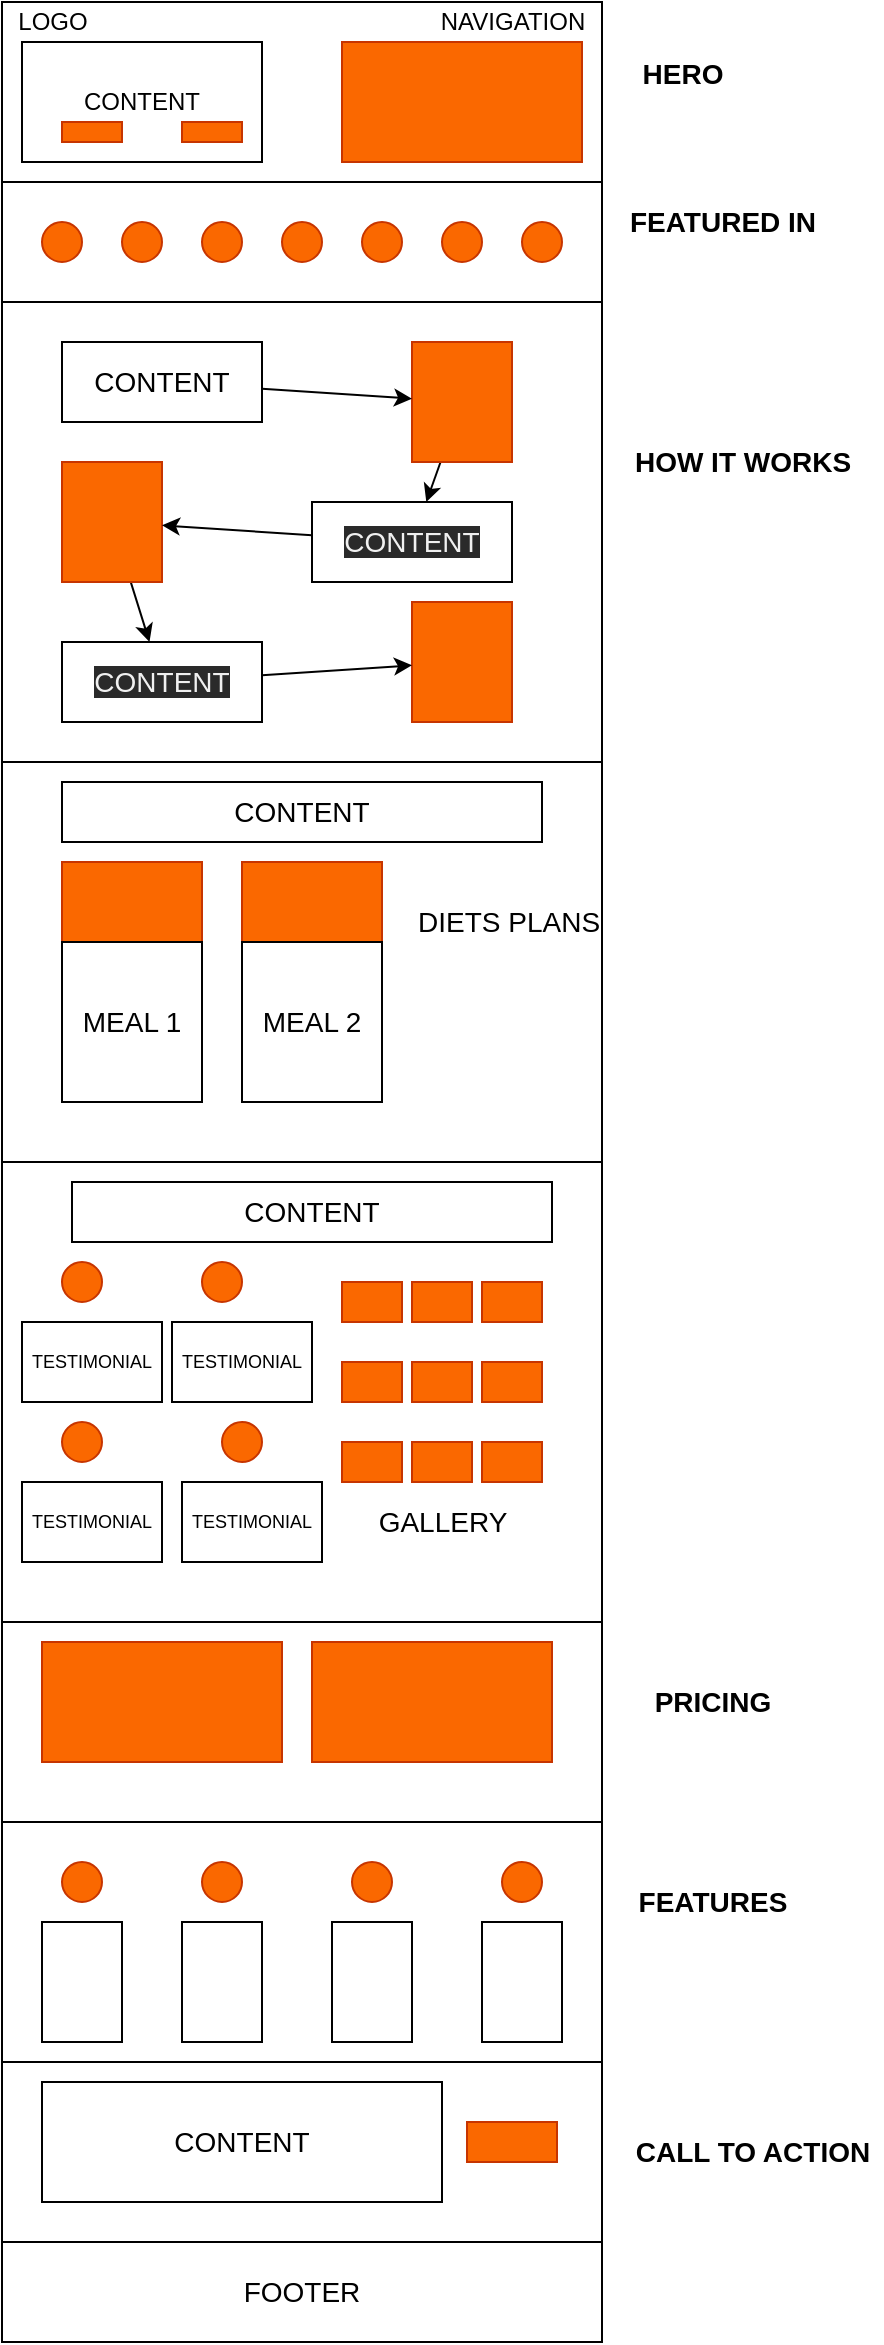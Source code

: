 <mxfile>
    <diagram id="3fErZBgm0IKbXoDtWIPm" name="Page-1">
        <mxGraphModel dx="734" dy="316" grid="1" gridSize="10" guides="1" tooltips="1" connect="1" arrows="1" fold="1" page="1" pageScale="1" pageWidth="850" pageHeight="1100" math="0" shadow="0">
            <root>
                <mxCell id="0"/>
                <mxCell id="1" parent="0"/>
                <mxCell id="2" value="" style="whiteSpace=wrap;html=1;" vertex="1" parent="1">
                    <mxGeometry x="60" y="50" width="300" height="90" as="geometry"/>
                </mxCell>
                <mxCell id="3" value="LOGO" style="text;html=1;resizable=0;autosize=1;align=center;verticalAlign=middle;points=[];fillColor=none;strokeColor=none;rounded=0;" vertex="1" parent="1">
                    <mxGeometry x="60" y="50" width="50" height="20" as="geometry"/>
                </mxCell>
                <mxCell id="4" value="NAVIGATION" style="text;html=1;resizable=0;autosize=1;align=center;verticalAlign=middle;points=[];fillColor=none;strokeColor=none;rounded=0;" vertex="1" parent="1">
                    <mxGeometry x="270" y="50" width="90" height="20" as="geometry"/>
                </mxCell>
                <mxCell id="7" value="" style="whiteSpace=wrap;html=1;fillColor=#fa6800;fontColor=#000000;strokeColor=#C73500;" vertex="1" parent="1">
                    <mxGeometry x="230" y="70" width="120" height="60" as="geometry"/>
                </mxCell>
                <mxCell id="8" value="CONTENT" style="whiteSpace=wrap;html=1;" vertex="1" parent="1">
                    <mxGeometry x="70" y="70" width="120" height="60" as="geometry"/>
                </mxCell>
                <mxCell id="9" value="" style="whiteSpace=wrap;html=1;fillColor=#fa6800;fontColor=#000000;strokeColor=#C73500;" vertex="1" parent="1">
                    <mxGeometry x="90" y="110" width="30" height="10" as="geometry"/>
                </mxCell>
                <mxCell id="10" value="" style="whiteSpace=wrap;html=1;fillColor=#fa6800;fontColor=#000000;strokeColor=#C73500;" vertex="1" parent="1">
                    <mxGeometry x="150" y="110" width="30" height="10" as="geometry"/>
                </mxCell>
                <mxCell id="16" value="&lt;h2&gt;&lt;font style=&quot;font-size: 14px&quot;&gt;HERO&lt;/font&gt;&lt;/h2&gt;" style="text;html=1;resizable=0;autosize=1;align=center;verticalAlign=middle;points=[];fillColor=none;strokeColor=none;rounded=0;" vertex="1" parent="1">
                    <mxGeometry x="370" y="60" width="60" height="50" as="geometry"/>
                </mxCell>
                <mxCell id="17" value="" style="whiteSpace=wrap;html=1;fontSize=14;" vertex="1" parent="1">
                    <mxGeometry x="60" y="140" width="300" height="60" as="geometry"/>
                </mxCell>
                <mxCell id="22" value="" style="ellipse;whiteSpace=wrap;html=1;fontSize=14;fillColor=#fa6800;fontColor=#000000;strokeColor=#C73500;" vertex="1" parent="1">
                    <mxGeometry x="80" y="160" width="20" height="20" as="geometry"/>
                </mxCell>
                <mxCell id="25" value="" style="ellipse;whiteSpace=wrap;html=1;fontSize=14;fillColor=#fa6800;fontColor=#000000;strokeColor=#C73500;" vertex="1" parent="1">
                    <mxGeometry x="120" y="160" width="20" height="20" as="geometry"/>
                </mxCell>
                <mxCell id="26" value="" style="ellipse;whiteSpace=wrap;html=1;fontSize=14;fillColor=#fa6800;fontColor=#000000;strokeColor=#C73500;" vertex="1" parent="1">
                    <mxGeometry x="160" y="160" width="20" height="20" as="geometry"/>
                </mxCell>
                <mxCell id="27" value="" style="ellipse;whiteSpace=wrap;html=1;fontSize=14;fillColor=#fa6800;fontColor=#000000;strokeColor=#C73500;" vertex="1" parent="1">
                    <mxGeometry x="200" y="160" width="20" height="20" as="geometry"/>
                </mxCell>
                <mxCell id="28" value="" style="ellipse;whiteSpace=wrap;html=1;fontSize=14;fillColor=#fa6800;fontColor=#000000;strokeColor=#C73500;" vertex="1" parent="1">
                    <mxGeometry x="240" y="160" width="20" height="20" as="geometry"/>
                </mxCell>
                <mxCell id="29" value="" style="ellipse;whiteSpace=wrap;html=1;fontSize=14;fillColor=#fa6800;fontColor=#000000;strokeColor=#C73500;" vertex="1" parent="1">
                    <mxGeometry x="280" y="160" width="20" height="20" as="geometry"/>
                </mxCell>
                <mxCell id="30" value="" style="ellipse;whiteSpace=wrap;html=1;fontSize=14;fillColor=#fa6800;fontColor=#000000;strokeColor=#C73500;" vertex="1" parent="1">
                    <mxGeometry x="320" y="160" width="20" height="20" as="geometry"/>
                </mxCell>
                <mxCell id="31" value="" style="whiteSpace=wrap;html=1;fontSize=14;" vertex="1" parent="1">
                    <mxGeometry x="60" y="200" width="300" height="230" as="geometry"/>
                </mxCell>
                <mxCell id="44" value="" style="edgeStyle=none;html=1;fontSize=14;" edge="1" parent="1" source="34" target="40">
                    <mxGeometry relative="1" as="geometry"/>
                </mxCell>
                <mxCell id="34" value="" style="whiteSpace=wrap;html=1;fillColor=#fa6800;fontColor=#000000;strokeColor=#C73500;" vertex="1" parent="1">
                    <mxGeometry x="265" y="220" width="50" height="60" as="geometry"/>
                </mxCell>
                <mxCell id="46" value="" style="edgeStyle=none;html=1;fontSize=14;" edge="1" parent="1" source="36" target="41">
                    <mxGeometry relative="1" as="geometry"/>
                </mxCell>
                <mxCell id="36" value="" style="whiteSpace=wrap;html=1;fillColor=#fa6800;fontColor=#000000;strokeColor=#C73500;" vertex="1" parent="1">
                    <mxGeometry x="90" y="280" width="50" height="60" as="geometry"/>
                </mxCell>
                <mxCell id="37" value="" style="whiteSpace=wrap;html=1;fillColor=#fa6800;fontColor=#000000;strokeColor=#C73500;" vertex="1" parent="1">
                    <mxGeometry x="265" y="350" width="50" height="60" as="geometry"/>
                </mxCell>
                <mxCell id="43" value="" style="edgeStyle=none;html=1;fontSize=14;" edge="1" parent="1" source="39" target="34">
                    <mxGeometry relative="1" as="geometry"/>
                </mxCell>
                <mxCell id="39" value="CONTENT" style="whiteSpace=wrap;html=1;fontSize=14;" vertex="1" parent="1">
                    <mxGeometry x="90" y="220" width="100" height="40" as="geometry"/>
                </mxCell>
                <mxCell id="45" value="" style="edgeStyle=none;html=1;fontSize=14;" edge="1" parent="1" source="40" target="36">
                    <mxGeometry relative="1" as="geometry"/>
                </mxCell>
                <mxCell id="40" value="&#10;&#10;&lt;span style=&quot;color: rgb(240, 240, 240); font-family: helvetica; font-size: 14px; font-style: normal; font-weight: 400; letter-spacing: normal; text-align: center; text-indent: 0px; text-transform: none; word-spacing: 0px; background-color: rgb(42, 42, 42); display: inline; float: none;&quot;&gt;CONTENT&lt;/span&gt;&#10;&#10;" style="whiteSpace=wrap;html=1;fontSize=14;" vertex="1" parent="1">
                    <mxGeometry x="215" y="300" width="100" height="40" as="geometry"/>
                </mxCell>
                <mxCell id="47" value="" style="edgeStyle=none;html=1;fontSize=14;" edge="1" parent="1" source="41" target="37">
                    <mxGeometry relative="1" as="geometry"/>
                </mxCell>
                <mxCell id="41" value="&#10;&#10;&lt;span style=&quot;color: rgb(240, 240, 240); font-family: helvetica; font-size: 14px; font-style: normal; font-weight: 400; letter-spacing: normal; text-align: center; text-indent: 0px; text-transform: none; word-spacing: 0px; background-color: rgb(42, 42, 42); display: inline; float: none;&quot;&gt;CONTENT&lt;/span&gt;&#10;&#10;" style="whiteSpace=wrap;html=1;fontSize=14;" vertex="1" parent="1">
                    <mxGeometry x="90" y="370" width="100" height="40" as="geometry"/>
                </mxCell>
                <mxCell id="48" value="" style="whiteSpace=wrap;html=1;fontSize=14;" vertex="1" parent="1">
                    <mxGeometry x="60" y="430" width="300" height="200" as="geometry"/>
                </mxCell>
                <mxCell id="49" value="CONTENT" style="whiteSpace=wrap;html=1;fontSize=14;" vertex="1" parent="1">
                    <mxGeometry x="90" y="440" width="240" height="30" as="geometry"/>
                </mxCell>
                <mxCell id="50" value="" style="whiteSpace=wrap;html=1;fontSize=14;fillColor=#fa6800;fontColor=#000000;strokeColor=#C73500;" vertex="1" parent="1">
                    <mxGeometry x="90" y="480" width="70" height="120" as="geometry"/>
                </mxCell>
                <mxCell id="51" value="" style="whiteSpace=wrap;html=1;fontSize=14;fillColor=#fa6800;fontColor=#000000;strokeColor=#C73500;" vertex="1" parent="1">
                    <mxGeometry x="180" y="480" width="70" height="120" as="geometry"/>
                </mxCell>
                <mxCell id="52" value="MEAL 1" style="whiteSpace=wrap;html=1;fontSize=14;" vertex="1" parent="1">
                    <mxGeometry x="90" y="520" width="70" height="80" as="geometry"/>
                </mxCell>
                <mxCell id="53" value="MEAL 2" style="whiteSpace=wrap;html=1;fontSize=14;" vertex="1" parent="1">
                    <mxGeometry x="180" y="520" width="70" height="80" as="geometry"/>
                </mxCell>
                <mxCell id="54" value="DIETS PLANS&amp;nbsp;" style="text;html=1;resizable=0;autosize=1;align=center;verticalAlign=middle;points=[];fillColor=none;strokeColor=none;rounded=0;fontSize=14;" vertex="1" parent="1">
                    <mxGeometry x="260" y="500" width="110" height="20" as="geometry"/>
                </mxCell>
                <mxCell id="55" value="" style="whiteSpace=wrap;html=1;fontSize=14;" vertex="1" parent="1">
                    <mxGeometry x="60" y="630" width="300" height="230" as="geometry"/>
                </mxCell>
                <mxCell id="56" value="CONTENT" style="whiteSpace=wrap;html=1;fontSize=14;" vertex="1" parent="1">
                    <mxGeometry x="95" y="640" width="240" height="30" as="geometry"/>
                </mxCell>
                <mxCell id="57" value="" style="whiteSpace=wrap;html=1;fontSize=14;fillColor=#fa6800;fontColor=#000000;strokeColor=#C73500;" vertex="1" parent="1">
                    <mxGeometry x="230" y="690" width="30" height="20" as="geometry"/>
                </mxCell>
                <mxCell id="58" value="" style="whiteSpace=wrap;html=1;fontSize=14;fillColor=#fa6800;fontColor=#000000;strokeColor=#C73500;" vertex="1" parent="1">
                    <mxGeometry x="265" y="690" width="30" height="20" as="geometry"/>
                </mxCell>
                <mxCell id="59" value="" style="whiteSpace=wrap;html=1;fontSize=14;fillColor=#fa6800;fontColor=#000000;strokeColor=#C73500;" vertex="1" parent="1">
                    <mxGeometry x="300" y="690" width="30" height="20" as="geometry"/>
                </mxCell>
                <mxCell id="60" value="" style="whiteSpace=wrap;html=1;fontSize=14;fillColor=#fa6800;fontColor=#000000;strokeColor=#C73500;" vertex="1" parent="1">
                    <mxGeometry x="230" y="730" width="30" height="20" as="geometry"/>
                </mxCell>
                <mxCell id="61" value="" style="whiteSpace=wrap;html=1;fontSize=14;fillColor=#fa6800;fontColor=#000000;strokeColor=#C73500;" vertex="1" parent="1">
                    <mxGeometry x="265" y="730" width="30" height="20" as="geometry"/>
                </mxCell>
                <mxCell id="62" value="" style="whiteSpace=wrap;html=1;fontSize=14;fillColor=#fa6800;fontColor=#000000;strokeColor=#C73500;" vertex="1" parent="1">
                    <mxGeometry x="300" y="730" width="30" height="20" as="geometry"/>
                </mxCell>
                <mxCell id="63" value="" style="whiteSpace=wrap;html=1;fontSize=14;fillColor=#fa6800;fontColor=#000000;strokeColor=#C73500;" vertex="1" parent="1">
                    <mxGeometry x="230" y="770" width="30" height="20" as="geometry"/>
                </mxCell>
                <mxCell id="64" value="" style="whiteSpace=wrap;html=1;fontSize=14;fillColor=#fa6800;fontColor=#000000;strokeColor=#C73500;" vertex="1" parent="1">
                    <mxGeometry x="265" y="770" width="30" height="20" as="geometry"/>
                </mxCell>
                <mxCell id="65" value="" style="whiteSpace=wrap;html=1;fontSize=14;fillColor=#fa6800;fontColor=#000000;strokeColor=#C73500;" vertex="1" parent="1">
                    <mxGeometry x="300" y="770" width="30" height="20" as="geometry"/>
                </mxCell>
                <mxCell id="66" value="TESTIMONIAL" style="whiteSpace=wrap;html=1;fontSize=9;labelBackgroundColor=default;" vertex="1" parent="1">
                    <mxGeometry x="70" y="710" width="70" height="40" as="geometry"/>
                </mxCell>
                <mxCell id="67" value="TESTIMONIAL" style="whiteSpace=wrap;html=1;fontSize=9;" vertex="1" parent="1">
                    <mxGeometry x="145" y="710" width="70" height="40" as="geometry"/>
                </mxCell>
                <mxCell id="68" value="TESTIMONIAL" style="whiteSpace=wrap;html=1;fontSize=9;" vertex="1" parent="1">
                    <mxGeometry x="70" y="790" width="70" height="40" as="geometry"/>
                </mxCell>
                <mxCell id="69" value="TESTIMONIAL" style="whiteSpace=wrap;html=1;fontSize=9;" vertex="1" parent="1">
                    <mxGeometry x="150" y="790" width="70" height="40" as="geometry"/>
                </mxCell>
                <mxCell id="70" value="" style="ellipse;whiteSpace=wrap;html=1;fontSize=14;fillColor=#fa6800;fontColor=#000000;strokeColor=#C73500;" vertex="1" parent="1">
                    <mxGeometry x="90" y="680" width="20" height="20" as="geometry"/>
                </mxCell>
                <mxCell id="71" value="" style="ellipse;whiteSpace=wrap;html=1;fontSize=14;fillColor=#fa6800;fontColor=#000000;strokeColor=#C73500;" vertex="1" parent="1">
                    <mxGeometry x="160" y="680" width="20" height="20" as="geometry"/>
                </mxCell>
                <mxCell id="72" value="" style="ellipse;whiteSpace=wrap;html=1;fontSize=14;fillColor=#fa6800;fontColor=#000000;strokeColor=#C73500;" vertex="1" parent="1">
                    <mxGeometry x="90" y="760" width="20" height="20" as="geometry"/>
                </mxCell>
                <mxCell id="73" value="" style="ellipse;whiteSpace=wrap;html=1;fontSize=14;fillColor=#fa6800;fontColor=#000000;strokeColor=#C73500;" vertex="1" parent="1">
                    <mxGeometry x="170" y="760" width="20" height="20" as="geometry"/>
                </mxCell>
                <mxCell id="75" value="&lt;font style=&quot;font-size: 14px&quot;&gt;GALLERY&lt;/font&gt;" style="text;html=1;resizable=0;autosize=1;align=center;verticalAlign=middle;points=[];fillColor=none;strokeColor=none;rounded=0;labelBackgroundColor=default;fontSize=9;" vertex="1" parent="1">
                    <mxGeometry x="240" y="800" width="80" height="20" as="geometry"/>
                </mxCell>
                <mxCell id="76" value="" style="whiteSpace=wrap;html=1;labelBackgroundColor=default;fontSize=14;" vertex="1" parent="1">
                    <mxGeometry x="60" y="860" width="300" height="100" as="geometry"/>
                </mxCell>
                <mxCell id="77" value="" style="whiteSpace=wrap;html=1;labelBackgroundColor=default;fontSize=14;fillColor=#fa6800;fontColor=#000000;strokeColor=#C73500;" vertex="1" parent="1">
                    <mxGeometry x="80" y="870" width="120" height="60" as="geometry"/>
                </mxCell>
                <mxCell id="78" value="" style="whiteSpace=wrap;html=1;labelBackgroundColor=default;fontSize=14;fillColor=#fa6800;fontColor=#000000;strokeColor=#C73500;" vertex="1" parent="1">
                    <mxGeometry x="215" y="870" width="120" height="60" as="geometry"/>
                </mxCell>
                <mxCell id="79" value="&lt;b&gt;PRICING&lt;/b&gt;" style="text;html=1;align=center;verticalAlign=middle;resizable=0;points=[];autosize=1;strokeColor=none;fillColor=none;fontSize=14;" vertex="1" parent="1">
                    <mxGeometry x="380" y="890" width="70" height="20" as="geometry"/>
                </mxCell>
                <mxCell id="80" value="" style="whiteSpace=wrap;html=1;labelBackgroundColor=default;fontSize=14;" vertex="1" parent="1">
                    <mxGeometry x="60" y="960" width="300" height="120" as="geometry"/>
                </mxCell>
                <mxCell id="81" value="" style="ellipse;whiteSpace=wrap;html=1;fontSize=14;fillColor=#fa6800;fontColor=#000000;strokeColor=#C73500;" vertex="1" parent="1">
                    <mxGeometry x="90" y="980" width="20" height="20" as="geometry"/>
                </mxCell>
                <mxCell id="82" value="" style="ellipse;whiteSpace=wrap;html=1;fontSize=14;fillColor=#fa6800;fontColor=#000000;strokeColor=#C73500;" vertex="1" parent="1">
                    <mxGeometry x="160" y="980" width="20" height="20" as="geometry"/>
                </mxCell>
                <mxCell id="83" value="" style="ellipse;whiteSpace=wrap;html=1;fontSize=14;fillColor=#fa6800;fontColor=#000000;strokeColor=#C73500;" vertex="1" parent="1">
                    <mxGeometry x="235" y="980" width="20" height="20" as="geometry"/>
                </mxCell>
                <mxCell id="84" value="" style="ellipse;whiteSpace=wrap;html=1;fontSize=14;fillColor=#fa6800;fontColor=#000000;strokeColor=#C73500;" vertex="1" parent="1">
                    <mxGeometry x="310" y="980" width="20" height="20" as="geometry"/>
                </mxCell>
                <mxCell id="85" value="" style="whiteSpace=wrap;html=1;labelBackgroundColor=default;fontSize=14;" vertex="1" parent="1">
                    <mxGeometry x="80" y="1010" width="40" height="60" as="geometry"/>
                </mxCell>
                <mxCell id="86" value="" style="whiteSpace=wrap;html=1;labelBackgroundColor=default;fontSize=14;" vertex="1" parent="1">
                    <mxGeometry x="150" y="1010" width="40" height="60" as="geometry"/>
                </mxCell>
                <mxCell id="87" value="" style="whiteSpace=wrap;html=1;labelBackgroundColor=default;fontSize=14;" vertex="1" parent="1">
                    <mxGeometry x="225" y="1010" width="40" height="60" as="geometry"/>
                </mxCell>
                <mxCell id="88" value="" style="whiteSpace=wrap;html=1;labelBackgroundColor=default;fontSize=14;" vertex="1" parent="1">
                    <mxGeometry x="300" y="1010" width="40" height="60" as="geometry"/>
                </mxCell>
                <mxCell id="89" value="&lt;b&gt;FEATURES&lt;/b&gt;" style="text;html=1;align=center;verticalAlign=middle;resizable=0;points=[];autosize=1;strokeColor=none;fillColor=none;fontSize=14;" vertex="1" parent="1">
                    <mxGeometry x="370" y="990" width="90" height="20" as="geometry"/>
                </mxCell>
                <mxCell id="90" value="" style="whiteSpace=wrap;html=1;labelBackgroundColor=default;fontSize=14;" vertex="1" parent="1">
                    <mxGeometry x="60" y="1080" width="300" height="90" as="geometry"/>
                </mxCell>
                <mxCell id="91" value="CONTENT" style="whiteSpace=wrap;html=1;labelBackgroundColor=default;fontSize=14;" vertex="1" parent="1">
                    <mxGeometry x="80" y="1090" width="200" height="60" as="geometry"/>
                </mxCell>
                <mxCell id="92" value="" style="whiteSpace=wrap;html=1;labelBackgroundColor=default;fontSize=14;fillColor=#fa6800;fontColor=#000000;strokeColor=#C73500;" vertex="1" parent="1">
                    <mxGeometry x="292.5" y="1110" width="45" height="20" as="geometry"/>
                </mxCell>
                <mxCell id="93" value="&lt;b&gt;CALL TO ACTION&lt;/b&gt;" style="text;html=1;align=center;verticalAlign=middle;resizable=0;points=[];autosize=1;strokeColor=none;fillColor=none;fontSize=14;" vertex="1" parent="1">
                    <mxGeometry x="370" y="1115" width="130" height="20" as="geometry"/>
                </mxCell>
                <mxCell id="94" value="FOOTER" style="whiteSpace=wrap;html=1;labelBackgroundColor=default;fontSize=14;" vertex="1" parent="1">
                    <mxGeometry x="60" y="1170" width="300" height="50" as="geometry"/>
                </mxCell>
                <mxCell id="95" value="&lt;b&gt;HOW IT WORKS&lt;/b&gt;" style="text;html=1;align=center;verticalAlign=middle;resizable=0;points=[];autosize=1;strokeColor=none;fillColor=none;fontSize=14;" vertex="1" parent="1">
                    <mxGeometry x="370" y="270" width="120" height="20" as="geometry"/>
                </mxCell>
                <mxCell id="96" value="&lt;b&gt;FEATURED IN&lt;/b&gt;" style="text;html=1;align=center;verticalAlign=middle;resizable=0;points=[];autosize=1;strokeColor=none;fillColor=none;fontSize=14;" vertex="1" parent="1">
                    <mxGeometry x="365" y="150" width="110" height="20" as="geometry"/>
                </mxCell>
            </root>
        </mxGraphModel>
    </diagram>
</mxfile>